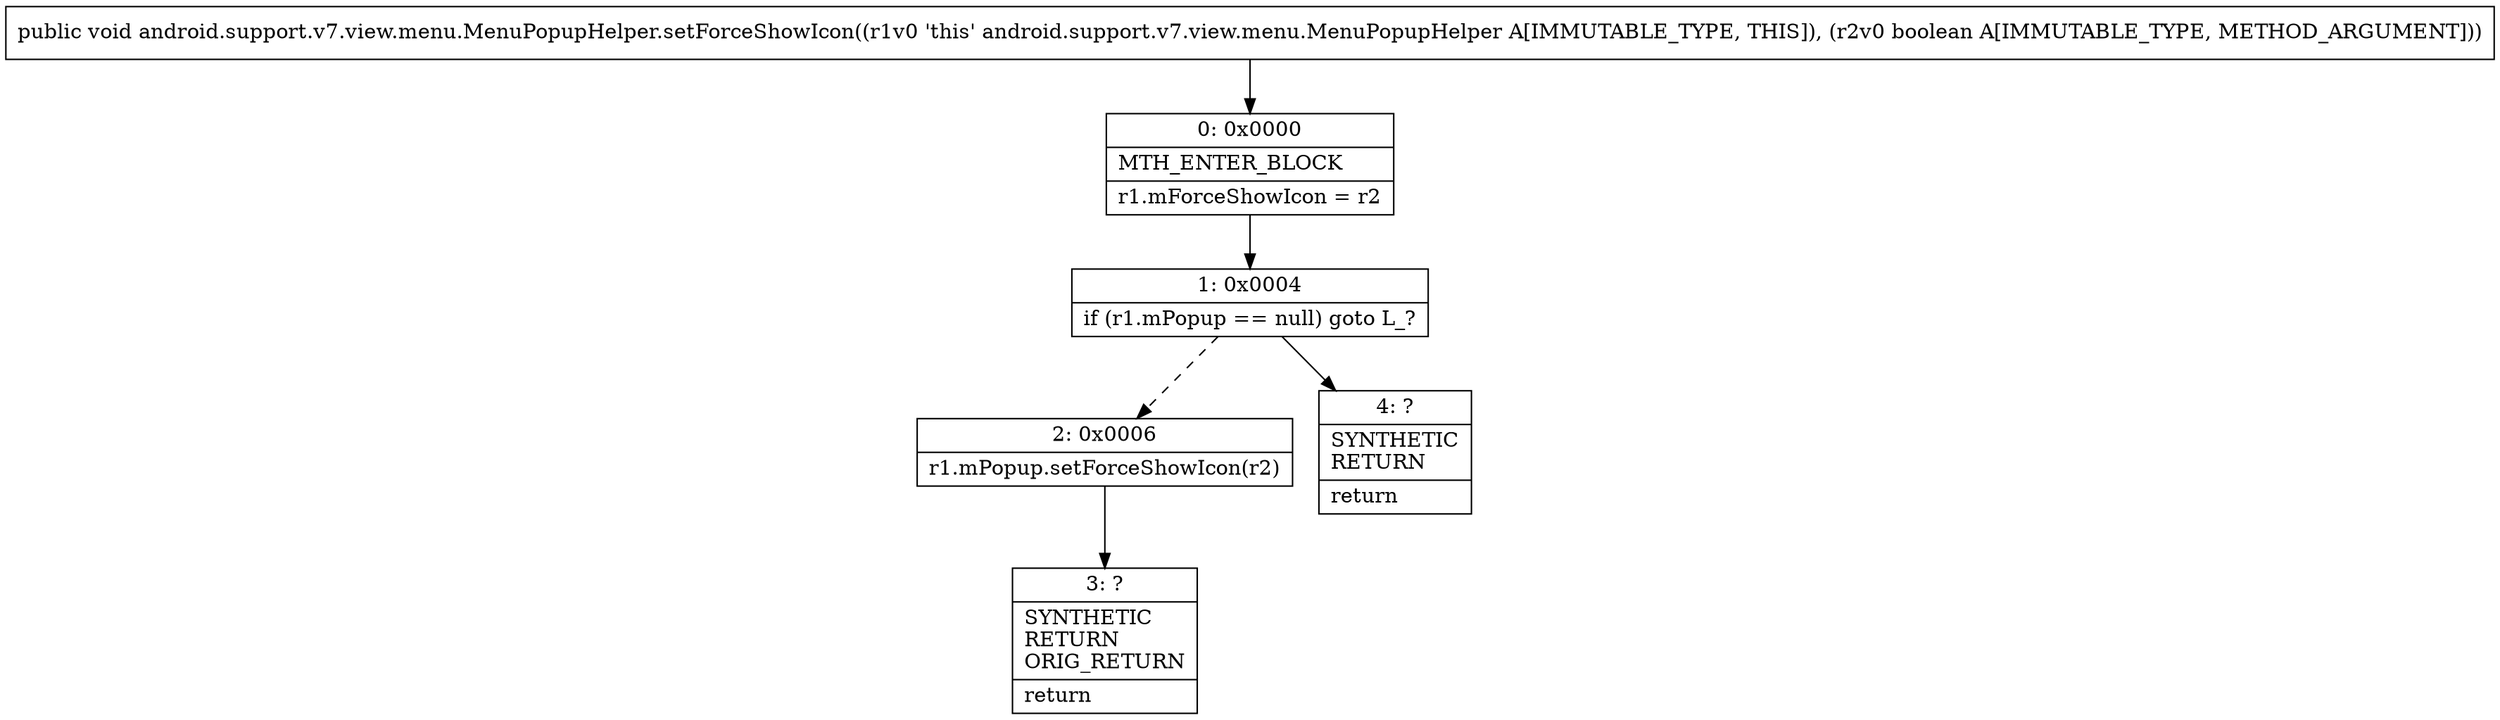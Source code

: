 digraph "CFG forandroid.support.v7.view.menu.MenuPopupHelper.setForceShowIcon(Z)V" {
Node_0 [shape=record,label="{0\:\ 0x0000|MTH_ENTER_BLOCK\l|r1.mForceShowIcon = r2\l}"];
Node_1 [shape=record,label="{1\:\ 0x0004|if (r1.mPopup == null) goto L_?\l}"];
Node_2 [shape=record,label="{2\:\ 0x0006|r1.mPopup.setForceShowIcon(r2)\l}"];
Node_3 [shape=record,label="{3\:\ ?|SYNTHETIC\lRETURN\lORIG_RETURN\l|return\l}"];
Node_4 [shape=record,label="{4\:\ ?|SYNTHETIC\lRETURN\l|return\l}"];
MethodNode[shape=record,label="{public void android.support.v7.view.menu.MenuPopupHelper.setForceShowIcon((r1v0 'this' android.support.v7.view.menu.MenuPopupHelper A[IMMUTABLE_TYPE, THIS]), (r2v0 boolean A[IMMUTABLE_TYPE, METHOD_ARGUMENT])) }"];
MethodNode -> Node_0;
Node_0 -> Node_1;
Node_1 -> Node_2[style=dashed];
Node_1 -> Node_4;
Node_2 -> Node_3;
}

